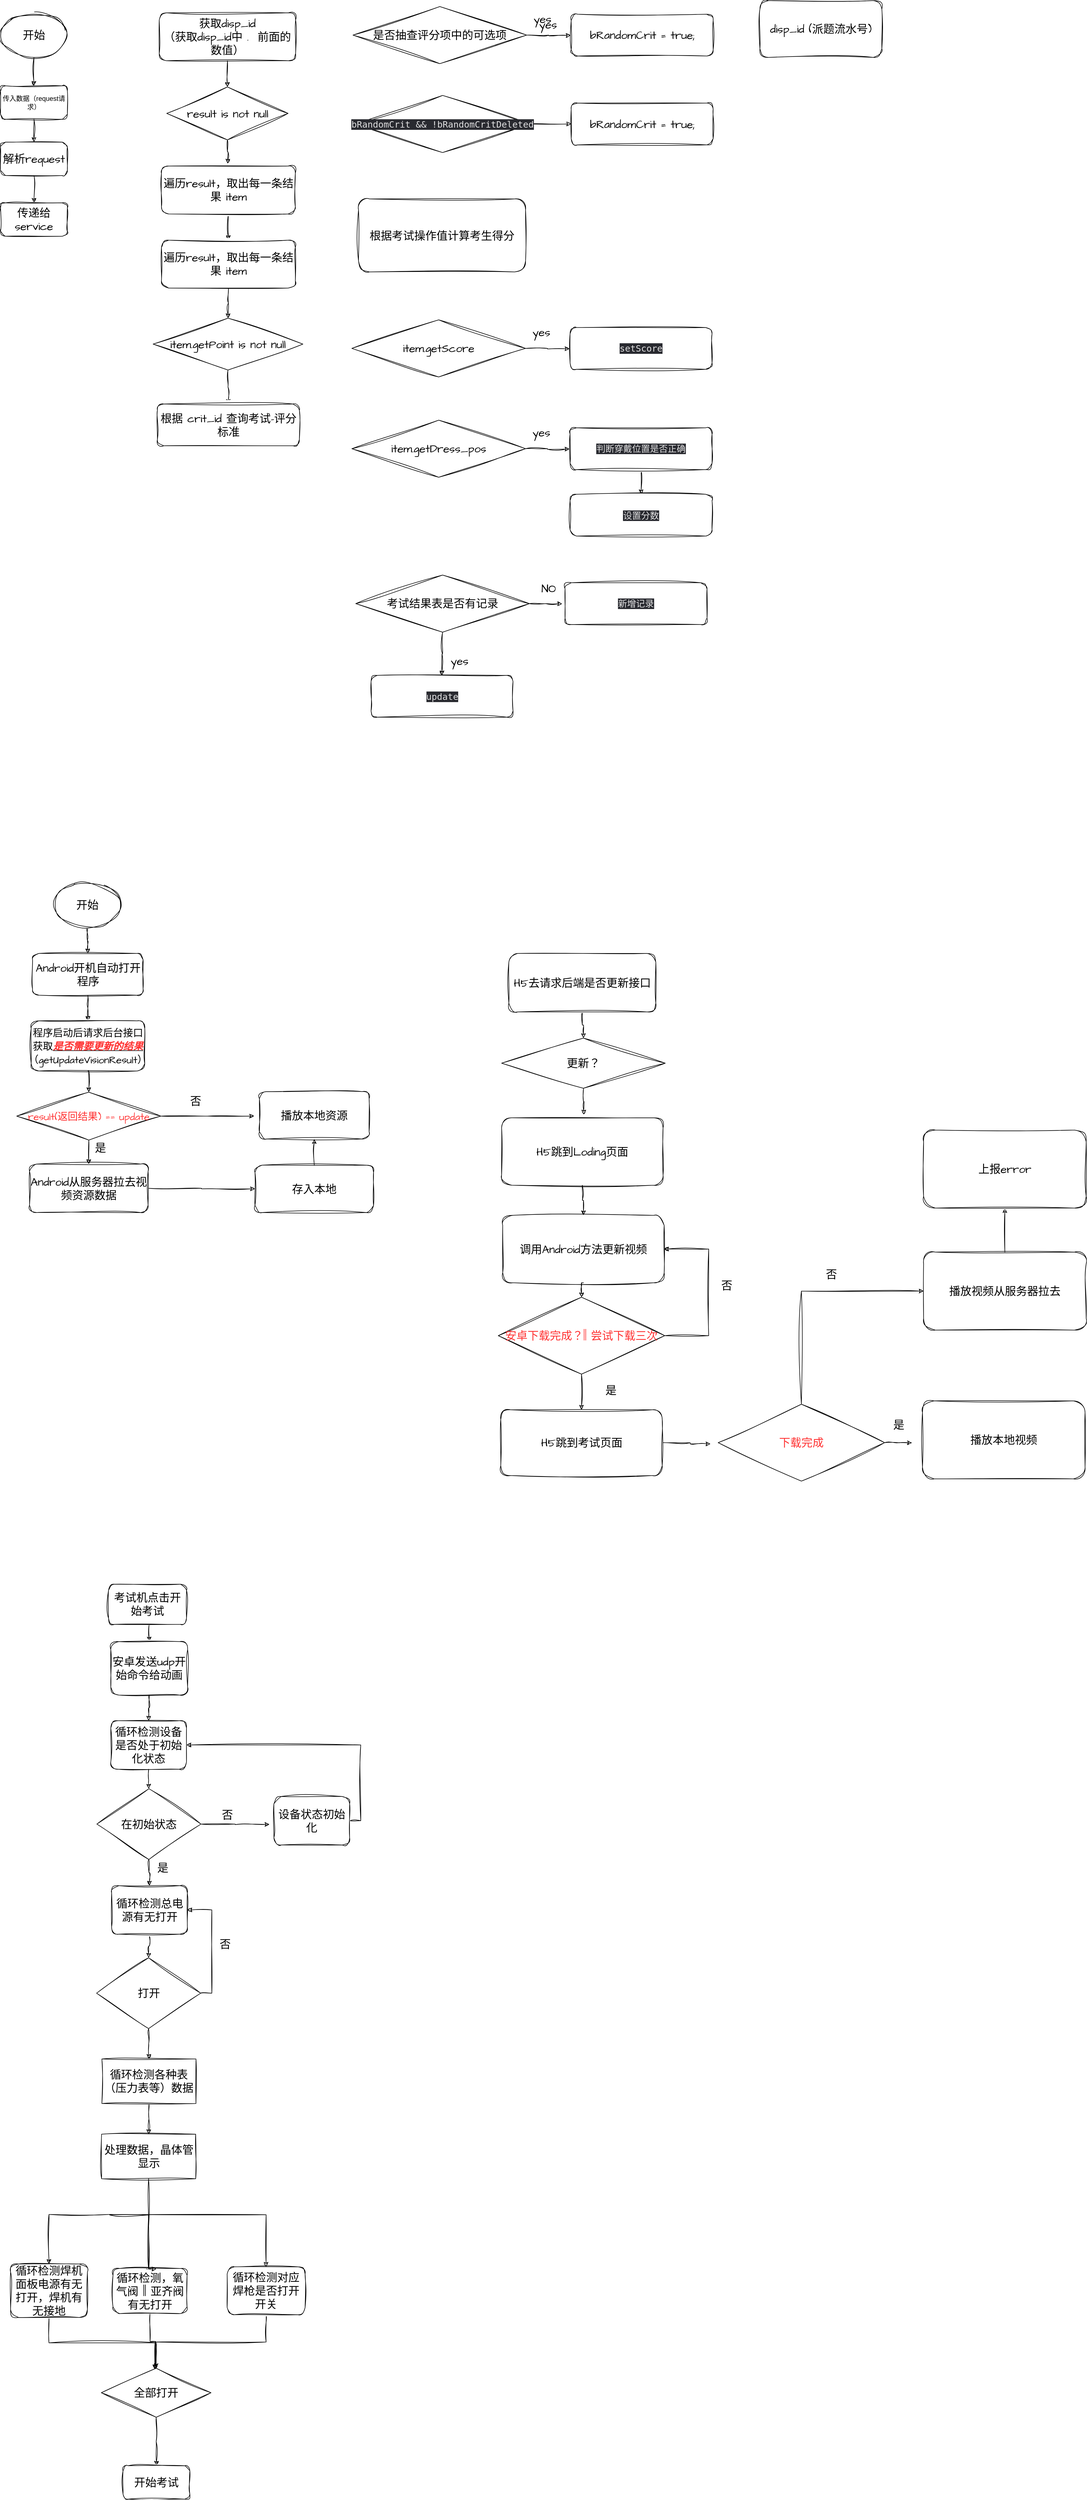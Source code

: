 <mxfile version="21.3.2" type="github">
  <diagram name="第 1 页" id="Xg1Q-zkRYJ3ZZqZ7nMl6">
    <mxGraphModel dx="954" dy="668" grid="0" gridSize="10" guides="1" tooltips="1" connect="1" arrows="1" fold="1" page="1" pageScale="1" pageWidth="827" pageHeight="1169" math="0" shadow="0">
      <root>
        <mxCell id="0" />
        <mxCell id="1" parent="0" />
        <mxCell id="xEyD6owMZQ5Sns8wqZnf-6" style="edgeStyle=orthogonalEdgeStyle;rounded=0;sketch=1;hachureGap=4;jiggle=2;curveFitting=1;orthogonalLoop=1;jettySize=auto;html=1;exitX=0.5;exitY=1;exitDx=0;exitDy=0;fontFamily=Architects Daughter;fontSource=https%3A%2F%2Ffonts.googleapis.com%2Fcss%3Ffamily%3DArchitects%2BDaughter;fontSize=16;fontColor=default;labelBackgroundColor=none;" parent="1" source="xEyD6owMZQ5Sns8wqZnf-1" target="xEyD6owMZQ5Sns8wqZnf-5" edge="1">
          <mxGeometry relative="1" as="geometry" />
        </mxCell>
        <mxCell id="xEyD6owMZQ5Sns8wqZnf-1" value="传入数据（request请求）" style="rounded=1;whiteSpace=wrap;html=1;sketch=1;curveFitting=1;jiggle=2;labelBackgroundColor=none;" parent="1" vertex="1">
          <mxGeometry x="134" y="185" width="120" height="60" as="geometry" />
        </mxCell>
        <mxCell id="xEyD6owMZQ5Sns8wqZnf-4" style="edgeStyle=orthogonalEdgeStyle;rounded=0;sketch=1;hachureGap=4;jiggle=2;curveFitting=1;orthogonalLoop=1;jettySize=auto;html=1;exitX=0.5;exitY=1;exitDx=0;exitDy=0;entryX=0.5;entryY=0;entryDx=0;entryDy=0;fontFamily=Architects Daughter;fontSource=https%3A%2F%2Ffonts.googleapis.com%2Fcss%3Ffamily%3DArchitects%2BDaughter;fontSize=16;fontColor=default;labelBackgroundColor=none;" parent="1" source="xEyD6owMZQ5Sns8wqZnf-2" target="xEyD6owMZQ5Sns8wqZnf-1" edge="1">
          <mxGeometry relative="1" as="geometry" />
        </mxCell>
        <mxCell id="xEyD6owMZQ5Sns8wqZnf-2" value="开始" style="ellipse;whiteSpace=wrap;html=1;sketch=1;hachureGap=4;jiggle=2;curveFitting=1;fontFamily=Architects Daughter;fontSource=https%3A%2F%2Ffonts.googleapis.com%2Fcss%3Ffamily%3DArchitects%2BDaughter;fontSize=20;labelBackgroundColor=none;" parent="1" vertex="1">
          <mxGeometry x="134" y="54" width="120" height="80" as="geometry" />
        </mxCell>
        <mxCell id="xEyD6owMZQ5Sns8wqZnf-8" style="edgeStyle=orthogonalEdgeStyle;rounded=0;sketch=1;hachureGap=4;jiggle=2;curveFitting=1;orthogonalLoop=1;jettySize=auto;html=1;exitX=0.5;exitY=1;exitDx=0;exitDy=0;fontFamily=Architects Daughter;fontSource=https%3A%2F%2Ffonts.googleapis.com%2Fcss%3Ffamily%3DArchitects%2BDaughter;fontSize=16;fontColor=default;labelBackgroundColor=none;" parent="1" source="xEyD6owMZQ5Sns8wqZnf-5" target="xEyD6owMZQ5Sns8wqZnf-7" edge="1">
          <mxGeometry relative="1" as="geometry" />
        </mxCell>
        <mxCell id="xEyD6owMZQ5Sns8wqZnf-5" value="解析request" style="rounded=1;whiteSpace=wrap;html=1;sketch=1;hachureGap=4;jiggle=2;curveFitting=1;fontFamily=Architects Daughter;fontSource=https%3A%2F%2Ffonts.googleapis.com%2Fcss%3Ffamily%3DArchitects%2BDaughter;fontSize=20;labelBackgroundColor=none;" parent="1" vertex="1">
          <mxGeometry x="134" y="286" width="120" height="60" as="geometry" />
        </mxCell>
        <mxCell id="xEyD6owMZQ5Sns8wqZnf-7" value="传递给service" style="rounded=1;whiteSpace=wrap;html=1;sketch=1;hachureGap=4;jiggle=2;curveFitting=1;fontFamily=Architects Daughter;fontSource=https%3A%2F%2Ffonts.googleapis.com%2Fcss%3Ffamily%3DArchitects%2BDaughter;fontSize=20;labelBackgroundColor=none;" parent="1" vertex="1">
          <mxGeometry x="134" y="395" width="120" height="60" as="geometry" />
        </mxCell>
        <mxCell id="xEyD6owMZQ5Sns8wqZnf-11" style="edgeStyle=orthogonalEdgeStyle;rounded=0;sketch=1;hachureGap=4;jiggle=2;curveFitting=1;orthogonalLoop=1;jettySize=auto;html=1;exitX=0.5;exitY=1;exitDx=0;exitDy=0;fontFamily=Architects Daughter;fontSource=https%3A%2F%2Ffonts.googleapis.com%2Fcss%3Ffamily%3DArchitects%2BDaughter;fontSize=16;fontColor=default;labelBackgroundColor=none;" parent="1" source="xEyD6owMZQ5Sns8wqZnf-9" target="xEyD6owMZQ5Sns8wqZnf-10" edge="1">
          <mxGeometry relative="1" as="geometry" />
        </mxCell>
        <mxCell id="xEyD6owMZQ5Sns8wqZnf-9" value="获取disp_id&lt;br&gt;（获取disp_id中 .&amp;nbsp; 前面的数值&lt;span style=&quot;background-color: initial;&quot;&gt;）&lt;/span&gt;" style="rounded=1;whiteSpace=wrap;html=1;sketch=1;hachureGap=4;jiggle=2;curveFitting=1;fontFamily=Architects Daughter;fontSource=https%3A%2F%2Ffonts.googleapis.com%2Fcss%3Ffamily%3DArchitects%2BDaughter;fontSize=20;labelBackgroundColor=none;" parent="1" vertex="1">
          <mxGeometry x="419" y="54" width="245" height="86" as="geometry" />
        </mxCell>
        <mxCell id="xEyD6owMZQ5Sns8wqZnf-12" style="edgeStyle=orthogonalEdgeStyle;rounded=0;sketch=1;hachureGap=4;jiggle=2;curveFitting=1;orthogonalLoop=1;jettySize=auto;html=1;exitX=0.5;exitY=1;exitDx=0;exitDy=0;fontFamily=Architects Daughter;fontSource=https%3A%2F%2Ffonts.googleapis.com%2Fcss%3Ffamily%3DArchitects%2BDaughter;fontSize=16;fontColor=default;labelBackgroundColor=none;" parent="1" source="xEyD6owMZQ5Sns8wqZnf-10" edge="1">
          <mxGeometry relative="1" as="geometry">
            <mxPoint x="542" y="324.667" as="targetPoint" />
          </mxGeometry>
        </mxCell>
        <mxCell id="xEyD6owMZQ5Sns8wqZnf-10" value="result is not null" style="rhombus;whiteSpace=wrap;html=1;sketch=1;hachureGap=4;jiggle=2;curveFitting=1;fontFamily=Architects Daughter;fontSource=https%3A%2F%2Ffonts.googleapis.com%2Fcss%3Ffamily%3DArchitects%2BDaughter;fontSize=20;labelBackgroundColor=none;" parent="1" vertex="1">
          <mxGeometry x="432.5" y="187" width="218" height="95" as="geometry" />
        </mxCell>
        <mxCell id="xEyD6owMZQ5Sns8wqZnf-16" style="edgeStyle=orthogonalEdgeStyle;rounded=0;sketch=1;hachureGap=4;jiggle=2;curveFitting=1;orthogonalLoop=1;jettySize=auto;html=1;exitX=0.5;exitY=1;exitDx=0;exitDy=0;entryX=0.5;entryY=0;entryDx=0;entryDy=0;fontFamily=Architects Daughter;fontSource=https%3A%2F%2Ffonts.googleapis.com%2Fcss%3Ffamily%3DArchitects%2BDaughter;fontSize=16;fontColor=default;labelBackgroundColor=none;" parent="1" source="xEyD6owMZQ5Sns8wqZnf-13" target="xEyD6owMZQ5Sns8wqZnf-15" edge="1">
          <mxGeometry relative="1" as="geometry" />
        </mxCell>
        <mxCell id="xEyD6owMZQ5Sns8wqZnf-13" value="遍历result，取出每一条结果 item" style="rounded=1;whiteSpace=wrap;html=1;sketch=1;hachureGap=4;jiggle=2;curveFitting=1;fontFamily=Architects Daughter;fontSource=https%3A%2F%2Ffonts.googleapis.com%2Fcss%3Ffamily%3DArchitects%2BDaughter;fontSize=20;labelBackgroundColor=none;" parent="1" vertex="1">
          <mxGeometry x="423" y="329" width="240.5" height="86" as="geometry" />
        </mxCell>
        <mxCell id="xEyD6owMZQ5Sns8wqZnf-18" style="edgeStyle=orthogonalEdgeStyle;rounded=0;sketch=1;hachureGap=4;jiggle=2;curveFitting=1;orthogonalLoop=1;jettySize=auto;html=1;exitX=0.5;exitY=1;exitDx=0;exitDy=0;fontFamily=Architects Daughter;fontSource=https%3A%2F%2Ffonts.googleapis.com%2Fcss%3Ffamily%3DArchitects%2BDaughter;fontSize=16;fontColor=default;labelBackgroundColor=none;" parent="1" source="xEyD6owMZQ5Sns8wqZnf-15" target="xEyD6owMZQ5Sns8wqZnf-17" edge="1">
          <mxGeometry relative="1" as="geometry" />
        </mxCell>
        <mxCell id="xEyD6owMZQ5Sns8wqZnf-15" value="遍历result，取出每一条结果 item" style="rounded=1;whiteSpace=wrap;html=1;sketch=1;hachureGap=4;jiggle=2;curveFitting=1;fontFamily=Architects Daughter;fontSource=https%3A%2F%2Ffonts.googleapis.com%2Fcss%3Ffamily%3DArchitects%2BDaughter;fontSize=20;labelBackgroundColor=none;" parent="1" vertex="1">
          <mxGeometry x="423" y="462" width="240.5" height="86" as="geometry" />
        </mxCell>
        <mxCell id="xEyD6owMZQ5Sns8wqZnf-20" style="edgeStyle=orthogonalEdgeStyle;rounded=0;sketch=1;hachureGap=4;jiggle=2;curveFitting=1;orthogonalLoop=1;jettySize=auto;html=1;exitX=0.5;exitY=1;exitDx=0;exitDy=0;entryX=0.5;entryY=0;entryDx=0;entryDy=0;fontFamily=Architects Daughter;fontSource=https%3A%2F%2Ffonts.googleapis.com%2Fcss%3Ffamily%3DArchitects%2BDaughter;fontSize=16;fontColor=default;labelBackgroundColor=none;" parent="1" source="xEyD6owMZQ5Sns8wqZnf-17" target="xEyD6owMZQ5Sns8wqZnf-19" edge="1">
          <mxGeometry relative="1" as="geometry" />
        </mxCell>
        <mxCell id="xEyD6owMZQ5Sns8wqZnf-17" value="item.getPoint is not null" style="rhombus;whiteSpace=wrap;html=1;sketch=1;hachureGap=4;jiggle=2;curveFitting=1;fontFamily=Architects Daughter;fontSource=https%3A%2F%2Ffonts.googleapis.com%2Fcss%3Ffamily%3DArchitects%2BDaughter;fontSize=20;labelBackgroundColor=none;" parent="1" vertex="1">
          <mxGeometry x="408" y="602" width="269" height="93" as="geometry" />
        </mxCell>
        <mxCell id="xEyD6owMZQ5Sns8wqZnf-19" value="根据&amp;nbsp;crit_id 查询考试-评分标准" style="rounded=1;whiteSpace=wrap;html=1;sketch=1;hachureGap=4;jiggle=2;curveFitting=1;fontFamily=Architects Daughter;fontSource=https%3A%2F%2Ffonts.googleapis.com%2Fcss%3Ffamily%3DArchitects%2BDaughter;fontSize=20;labelBackgroundColor=none;" parent="1" vertex="1">
          <mxGeometry x="415.75" y="756" width="255" height="75" as="geometry" />
        </mxCell>
        <mxCell id="xEyD6owMZQ5Sns8wqZnf-22" style="edgeStyle=orthogonalEdgeStyle;rounded=0;sketch=1;hachureGap=4;jiggle=2;curveFitting=1;orthogonalLoop=1;jettySize=auto;html=1;exitX=1;exitY=0.5;exitDx=0;exitDy=0;fontFamily=Architects Daughter;fontSource=https%3A%2F%2Ffonts.googleapis.com%2Fcss%3Ffamily%3DArchitects%2BDaughter;fontSize=16;fontColor=default;labelBackgroundColor=none;" parent="1" source="xEyD6owMZQ5Sns8wqZnf-21" edge="1">
          <mxGeometry relative="1" as="geometry">
            <mxPoint x="1157.952" y="94.571" as="targetPoint" />
          </mxGeometry>
        </mxCell>
        <mxCell id="xEyD6owMZQ5Sns8wqZnf-21" value="是否抽查评分项中的可选项" style="rhombus;whiteSpace=wrap;html=1;sketch=1;hachureGap=4;jiggle=2;curveFitting=1;fontFamily=Architects Daughter;fontSource=https%3A%2F%2Ffonts.googleapis.com%2Fcss%3Ffamily%3DArchitects%2BDaughter;fontSize=20;labelBackgroundColor=none;" parent="1" vertex="1">
          <mxGeometry x="767" y="42.75" width="312" height="102.5" as="geometry" />
        </mxCell>
        <mxCell id="xEyD6owMZQ5Sns8wqZnf-23" value="yes" style="text;html=1;align=center;verticalAlign=middle;resizable=0;points=[];autosize=1;strokeColor=none;fillColor=none;fontSize=20;fontFamily=Architects Daughter;labelBackgroundColor=none;" parent="1" vertex="1">
          <mxGeometry x="1082" y="47" width="50" height="36" as="geometry" />
        </mxCell>
        <mxCell id="xEyD6owMZQ5Sns8wqZnf-24" value="bRandomCrit = true;" style="rounded=1;whiteSpace=wrap;html=1;sketch=1;hachureGap=4;jiggle=2;curveFitting=1;fontFamily=Architects Daughter;fontSource=https%3A%2F%2Ffonts.googleapis.com%2Fcss%3Ffamily%3DArchitects%2BDaughter;fontSize=20;labelBackgroundColor=none;" parent="1" vertex="1">
          <mxGeometry x="1159" y="56.5" width="255" height="75" as="geometry" />
        </mxCell>
        <mxCell id="xEyD6owMZQ5Sns8wqZnf-29" style="edgeStyle=orthogonalEdgeStyle;rounded=0;sketch=1;hachureGap=4;jiggle=2;curveFitting=1;orthogonalLoop=1;jettySize=auto;html=1;exitX=1;exitY=0.5;exitDx=0;exitDy=0;fontFamily=Architects Daughter;fontSource=https%3A%2F%2Ffonts.googleapis.com%2Fcss%3Ffamily%3DArchitects%2BDaughter;fontSize=16;fontColor=default;labelBackgroundColor=none;" parent="1" source="xEyD6owMZQ5Sns8wqZnf-26" target="xEyD6owMZQ5Sns8wqZnf-28" edge="1">
          <mxGeometry relative="1" as="geometry" />
        </mxCell>
        <mxCell id="xEyD6owMZQ5Sns8wqZnf-26" value="&lt;pre style=&quot;background-color:#292a30;color:#dfdfe0;font-family:&#39;JetBrains Mono&#39;,monospace;font-size:12.0pt;&quot;&gt;bRandomCrit &amp;amp;&amp;amp; !bRandomCritDeleted&lt;/pre&gt;" style="rhombus;whiteSpace=wrap;html=1;sketch=1;hachureGap=4;jiggle=2;curveFitting=1;fontFamily=Architects Daughter;fontSource=https%3A%2F%2Ffonts.googleapis.com%2Fcss%3Ffamily%3DArchitects%2BDaughter;fontSize=20;labelBackgroundColor=none;" parent="1" vertex="1">
          <mxGeometry x="772" y="202.25" width="312" height="102.5" as="geometry" />
        </mxCell>
        <mxCell id="xEyD6owMZQ5Sns8wqZnf-27" value="yes" style="text;html=1;align=center;verticalAlign=middle;resizable=0;points=[];autosize=1;strokeColor=none;fillColor=none;fontSize=20;fontFamily=Architects Daughter;labelBackgroundColor=none;" parent="1" vertex="1">
          <mxGeometry x="1092" y="57" width="50" height="36" as="geometry" />
        </mxCell>
        <mxCell id="xEyD6owMZQ5Sns8wqZnf-28" value="bRandomCrit = true;" style="rounded=1;whiteSpace=wrap;html=1;sketch=1;hachureGap=4;jiggle=2;curveFitting=1;fontFamily=Architects Daughter;fontSource=https%3A%2F%2Ffonts.googleapis.com%2Fcss%3Ffamily%3DArchitects%2BDaughter;fontSize=20;labelBackgroundColor=none;" parent="1" vertex="1">
          <mxGeometry x="1159" y="216" width="255" height="75" as="geometry" />
        </mxCell>
        <mxCell id="xEyD6owMZQ5Sns8wqZnf-30" value="disp_id (派题流水号)" style="rounded=1;whiteSpace=wrap;html=1;sketch=1;hachureGap=4;jiggle=2;curveFitting=1;fontFamily=Architects Daughter;fontSource=https%3A%2F%2Ffonts.googleapis.com%2Fcss%3Ffamily%3DArchitects%2BDaughter;fontSize=20;labelBackgroundColor=none;" parent="1" vertex="1">
          <mxGeometry x="1498" y="32" width="219" height="102" as="geometry" />
        </mxCell>
        <mxCell id="xEyD6owMZQ5Sns8wqZnf-31" value="根据考试操作值计算考生得分" style="rounded=1;whiteSpace=wrap;html=1;sketch=1;hachureGap=4;jiggle=2;curveFitting=1;fontFamily=Architects Daughter;fontSource=https%3A%2F%2Ffonts.googleapis.com%2Fcss%3Ffamily%3DArchitects%2BDaughter;fontSize=20;labelBackgroundColor=none;" parent="1" vertex="1">
          <mxGeometry x="777" y="388" width="300" height="131" as="geometry" />
        </mxCell>
        <mxCell id="xEyD6owMZQ5Sns8wqZnf-32" style="edgeStyle=orthogonalEdgeStyle;rounded=0;sketch=1;hachureGap=4;jiggle=2;curveFitting=1;orthogonalLoop=1;jettySize=auto;html=1;exitX=1;exitY=0.5;exitDx=0;exitDy=0;fontFamily=Architects Daughter;fontSource=https%3A%2F%2Ffonts.googleapis.com%2Fcss%3Ffamily%3DArchitects%2BDaughter;fontSize=16;fontColor=default;labelBackgroundColor=none;" parent="1" source="xEyD6owMZQ5Sns8wqZnf-33" edge="1">
          <mxGeometry relative="1" as="geometry">
            <mxPoint x="1155.952" y="656.821" as="targetPoint" />
          </mxGeometry>
        </mxCell>
        <mxCell id="xEyD6owMZQ5Sns8wqZnf-33" value="item.getScore" style="rhombus;whiteSpace=wrap;html=1;sketch=1;hachureGap=4;jiggle=2;curveFitting=1;fontFamily=Architects Daughter;fontSource=https%3A%2F%2Ffonts.googleapis.com%2Fcss%3Ffamily%3DArchitects%2BDaughter;fontSize=20;labelBackgroundColor=none;" parent="1" vertex="1">
          <mxGeometry x="765" y="605" width="312" height="102.5" as="geometry" />
        </mxCell>
        <mxCell id="xEyD6owMZQ5Sns8wqZnf-34" value="yes" style="text;html=1;align=center;verticalAlign=middle;resizable=0;points=[];autosize=1;strokeColor=none;fillColor=none;fontSize=20;fontFamily=Architects Daughter;labelBackgroundColor=none;" parent="1" vertex="1">
          <mxGeometry x="1080" y="609.25" width="50" height="36" as="geometry" />
        </mxCell>
        <mxCell id="xEyD6owMZQ5Sns8wqZnf-35" value="&lt;pre style=&quot;background-color:#292a30;color:#dfdfe0;font-family:&#39;JetBrains Mono&#39;,monospace;font-size:12.0pt;&quot;&gt;setScore&lt;/pre&gt;" style="rounded=1;whiteSpace=wrap;html=1;sketch=1;hachureGap=4;jiggle=2;curveFitting=1;fontFamily=Architects Daughter;fontSource=https%3A%2F%2Ffonts.googleapis.com%2Fcss%3Ffamily%3DArchitects%2BDaughter;fontSize=20;labelBackgroundColor=none;" parent="1" vertex="1">
          <mxGeometry x="1157" y="618.75" width="255" height="75" as="geometry" />
        </mxCell>
        <mxCell id="xEyD6owMZQ5Sns8wqZnf-37" style="edgeStyle=orthogonalEdgeStyle;rounded=0;sketch=1;hachureGap=4;jiggle=2;curveFitting=1;orthogonalLoop=1;jettySize=auto;html=1;exitX=1;exitY=0.5;exitDx=0;exitDy=0;fontFamily=Architects Daughter;fontSource=https%3A%2F%2Ffonts.googleapis.com%2Fcss%3Ffamily%3DArchitects%2BDaughter;fontSize=16;fontColor=default;labelBackgroundColor=none;" parent="1" source="xEyD6owMZQ5Sns8wqZnf-38" edge="1">
          <mxGeometry relative="1" as="geometry">
            <mxPoint x="1155.952" y="836.821" as="targetPoint" />
          </mxGeometry>
        </mxCell>
        <mxCell id="xEyD6owMZQ5Sns8wqZnf-38" value="item.getDress_pos" style="rhombus;whiteSpace=wrap;html=1;sketch=1;hachureGap=4;jiggle=2;curveFitting=1;fontFamily=Architects Daughter;fontSource=https%3A%2F%2Ffonts.googleapis.com%2Fcss%3Ffamily%3DArchitects%2BDaughter;fontSize=20;labelBackgroundColor=none;" parent="1" vertex="1">
          <mxGeometry x="765" y="785" width="312" height="102.5" as="geometry" />
        </mxCell>
        <mxCell id="xEyD6owMZQ5Sns8wqZnf-39" value="yes" style="text;html=1;align=center;verticalAlign=middle;resizable=0;points=[];autosize=1;strokeColor=none;fillColor=none;fontSize=20;fontFamily=Architects Daughter;labelBackgroundColor=none;" parent="1" vertex="1">
          <mxGeometry x="1080" y="789.25" width="50" height="36" as="geometry" />
        </mxCell>
        <mxCell id="xEyD6owMZQ5Sns8wqZnf-42" style="edgeStyle=orthogonalEdgeStyle;rounded=0;sketch=1;hachureGap=4;jiggle=2;curveFitting=1;orthogonalLoop=1;jettySize=auto;html=1;exitX=0.5;exitY=1;exitDx=0;exitDy=0;entryX=0.5;entryY=0;entryDx=0;entryDy=0;fontFamily=Architects Daughter;fontSource=https%3A%2F%2Ffonts.googleapis.com%2Fcss%3Ffamily%3DArchitects%2BDaughter;fontSize=16;fontColor=default;labelBackgroundColor=none;" parent="1" source="xEyD6owMZQ5Sns8wqZnf-40" target="xEyD6owMZQ5Sns8wqZnf-41" edge="1">
          <mxGeometry relative="1" as="geometry" />
        </mxCell>
        <mxCell id="xEyD6owMZQ5Sns8wqZnf-40" value="&lt;pre style=&quot;background-color:#292a30;color:#dfdfe0;font-family:&#39;JetBrains Mono&#39;,monospace;font-size:12.0pt;&quot;&gt;判断穿戴位置是否正确&lt;/pre&gt;" style="rounded=1;whiteSpace=wrap;html=1;sketch=1;hachureGap=4;jiggle=2;curveFitting=1;fontFamily=Architects Daughter;fontSource=https%3A%2F%2Ffonts.googleapis.com%2Fcss%3Ffamily%3DArchitects%2BDaughter;fontSize=20;labelBackgroundColor=none;" parent="1" vertex="1">
          <mxGeometry x="1157" y="798.75" width="255" height="75" as="geometry" />
        </mxCell>
        <mxCell id="xEyD6owMZQ5Sns8wqZnf-41" value="&lt;pre style=&quot;background-color:#292a30;color:#dfdfe0;font-family:&#39;JetBrains Mono&#39;,monospace;font-size:12.0pt;&quot;&gt;设置分数&lt;/pre&gt;" style="rounded=1;whiteSpace=wrap;html=1;sketch=1;hachureGap=4;jiggle=2;curveFitting=1;fontFamily=Architects Daughter;fontSource=https%3A%2F%2Ffonts.googleapis.com%2Fcss%3Ffamily%3DArchitects%2BDaughter;fontSize=20;labelBackgroundColor=none;" parent="1" vertex="1">
          <mxGeometry x="1157" y="918" width="255" height="75" as="geometry" />
        </mxCell>
        <mxCell id="xEyD6owMZQ5Sns8wqZnf-44" style="edgeStyle=orthogonalEdgeStyle;rounded=0;sketch=1;hachureGap=4;jiggle=2;curveFitting=1;orthogonalLoop=1;jettySize=auto;html=1;exitX=1;exitY=0.5;exitDx=0;exitDy=0;fontFamily=Architects Daughter;fontSource=https%3A%2F%2Ffonts.googleapis.com%2Fcss%3Ffamily%3DArchitects%2BDaughter;fontSize=16;fontColor=default;labelBackgroundColor=none;" parent="1" source="xEyD6owMZQ5Sns8wqZnf-43" edge="1">
          <mxGeometry relative="1" as="geometry">
            <mxPoint x="1142.714" y="1114.571" as="targetPoint" />
          </mxGeometry>
        </mxCell>
        <mxCell id="xEyD6owMZQ5Sns8wqZnf-48" style="edgeStyle=orthogonalEdgeStyle;rounded=0;sketch=1;hachureGap=4;jiggle=2;curveFitting=1;orthogonalLoop=1;jettySize=auto;html=1;exitX=0.5;exitY=1;exitDx=0;exitDy=0;entryX=0.5;entryY=0;entryDx=0;entryDy=0;fontFamily=Architects Daughter;fontSource=https%3A%2F%2Ffonts.googleapis.com%2Fcss%3Ffamily%3DArchitects%2BDaughter;fontSize=16;fontColor=default;labelBackgroundColor=none;" parent="1" source="xEyD6owMZQ5Sns8wqZnf-43" target="xEyD6owMZQ5Sns8wqZnf-47" edge="1">
          <mxGeometry relative="1" as="geometry" />
        </mxCell>
        <mxCell id="xEyD6owMZQ5Sns8wqZnf-43" value="考试结果表是否有记录" style="rhombus;whiteSpace=wrap;html=1;sketch=1;hachureGap=4;jiggle=2;curveFitting=1;fontFamily=Architects Daughter;fontSource=https%3A%2F%2Ffonts.googleapis.com%2Fcss%3Ffamily%3DArchitects%2BDaughter;fontSize=20;labelBackgroundColor=none;" parent="1" vertex="1">
          <mxGeometry x="772" y="1063" width="312" height="102.5" as="geometry" />
        </mxCell>
        <mxCell id="xEyD6owMZQ5Sns8wqZnf-45" value="NO" style="text;html=1;align=center;verticalAlign=middle;resizable=0;points=[];autosize=1;strokeColor=none;fillColor=none;fontSize=20;fontFamily=Architects Daughter;labelBackgroundColor=none;" parent="1" vertex="1">
          <mxGeometry x="1096" y="1069" width="44" height="36" as="geometry" />
        </mxCell>
        <mxCell id="xEyD6owMZQ5Sns8wqZnf-46" value="&lt;pre style=&quot;background-color:#292a30;color:#dfdfe0;font-family:&#39;JetBrains Mono&#39;,monospace;font-size:12.0pt;&quot;&gt;新增记录&lt;/pre&gt;" style="rounded=1;whiteSpace=wrap;html=1;sketch=1;hachureGap=4;jiggle=2;curveFitting=1;fontFamily=Architects Daughter;fontSource=https%3A%2F%2Ffonts.googleapis.com%2Fcss%3Ffamily%3DArchitects%2BDaughter;fontSize=20;labelBackgroundColor=none;" parent="1" vertex="1">
          <mxGeometry x="1148" y="1076.75" width="255" height="75" as="geometry" />
        </mxCell>
        <mxCell id="xEyD6owMZQ5Sns8wqZnf-47" value="&lt;pre style=&quot;background-color:#292a30;color:#dfdfe0;font-family:&#39;JetBrains Mono&#39;,monospace;font-size:12.0pt;&quot;&gt;update&lt;/pre&gt;" style="rounded=1;whiteSpace=wrap;html=1;sketch=1;hachureGap=4;jiggle=2;curveFitting=1;fontFamily=Architects Daughter;fontSource=https%3A%2F%2Ffonts.googleapis.com%2Fcss%3Ffamily%3DArchitects%2BDaughter;fontSize=20;labelBackgroundColor=none;" parent="1" vertex="1">
          <mxGeometry x="799.5" y="1243" width="255" height="75" as="geometry" />
        </mxCell>
        <mxCell id="xEyD6owMZQ5Sns8wqZnf-49" value="yes" style="text;html=1;align=center;verticalAlign=middle;resizable=0;points=[];autosize=1;strokeColor=none;fillColor=none;fontSize=20;fontFamily=Architects Daughter;labelBackgroundColor=none;" parent="1" vertex="1">
          <mxGeometry x="933" y="1199" width="50" height="36" as="geometry" />
        </mxCell>
        <mxCell id="Q00tcDWjWwIWp24F3wPf-3" style="edgeStyle=orthogonalEdgeStyle;rounded=0;sketch=1;hachureGap=4;jiggle=2;curveFitting=1;orthogonalLoop=1;jettySize=auto;html=1;exitX=0.5;exitY=1;exitDx=0;exitDy=0;entryX=0.5;entryY=0;entryDx=0;entryDy=0;fontFamily=Architects Daughter;fontSource=https%3A%2F%2Ffonts.googleapis.com%2Fcss%3Ffamily%3DArchitects%2BDaughter;fontSize=16;fontColor=default;labelBackgroundColor=none;" parent="1" source="Q00tcDWjWwIWp24F3wPf-1" target="Q00tcDWjWwIWp24F3wPf-2" edge="1">
          <mxGeometry relative="1" as="geometry" />
        </mxCell>
        <mxCell id="Q00tcDWjWwIWp24F3wPf-1" value="开始" style="ellipse;whiteSpace=wrap;html=1;sketch=1;hachureGap=4;jiggle=2;curveFitting=1;fontFamily=Architects Daughter;fontSource=https%3A%2F%2Ffonts.googleapis.com%2Fcss%3Ffamily%3DArchitects%2BDaughter;fontSize=20;labelBackgroundColor=none;" parent="1" vertex="1">
          <mxGeometry x="230" y="1615" width="120" height="80" as="geometry" />
        </mxCell>
        <mxCell id="Q00tcDWjWwIWp24F3wPf-8" style="edgeStyle=orthogonalEdgeStyle;rounded=0;sketch=1;hachureGap=4;jiggle=2;curveFitting=1;orthogonalLoop=1;jettySize=auto;html=1;exitX=0.5;exitY=1;exitDx=0;exitDy=0;entryX=0.5;entryY=0;entryDx=0;entryDy=0;fontFamily=Architects Daughter;fontSource=https%3A%2F%2Ffonts.googleapis.com%2Fcss%3Ffamily%3DArchitects%2BDaughter;fontSize=16;fontColor=default;labelBackgroundColor=none;" parent="1" source="Q00tcDWjWwIWp24F3wPf-2" target="Q00tcDWjWwIWp24F3wPf-5" edge="1">
          <mxGeometry relative="1" as="geometry" />
        </mxCell>
        <mxCell id="Q00tcDWjWwIWp24F3wPf-2" value="Android开机自动打开程序" style="rounded=1;whiteSpace=wrap;html=1;sketch=1;hachureGap=4;jiggle=2;curveFitting=1;fontFamily=Architects Daughter;fontSource=https%3A%2F%2Ffonts.googleapis.com%2Fcss%3Ffamily%3DArchitects%2BDaughter;fontSize=20;labelBackgroundColor=none;" parent="1" vertex="1">
          <mxGeometry x="191.5" y="1742" width="198.5" height="75" as="geometry" />
        </mxCell>
        <mxCell id="Q00tcDWjWwIWp24F3wPf-11" style="edgeStyle=orthogonalEdgeStyle;rounded=0;sketch=1;hachureGap=4;jiggle=2;curveFitting=1;orthogonalLoop=1;jettySize=auto;html=1;exitX=0.5;exitY=1;exitDx=0;exitDy=0;entryX=0.5;entryY=0;entryDx=0;entryDy=0;fontFamily=Architects Daughter;fontSource=https%3A%2F%2Ffonts.googleapis.com%2Fcss%3Ffamily%3DArchitects%2BDaughter;fontSize=16;fontColor=default;labelBackgroundColor=none;" parent="1" source="Q00tcDWjWwIWp24F3wPf-5" target="Q00tcDWjWwIWp24F3wPf-9" edge="1">
          <mxGeometry relative="1" as="geometry" />
        </mxCell>
        <mxCell id="Q00tcDWjWwIWp24F3wPf-5" value="&lt;font style=&quot;font-size: 18px;&quot;&gt;程序启动后请求后台接口获取&lt;b&gt;&lt;i&gt;&lt;u&gt;&lt;font color=&quot;#ff3333&quot;&gt;是否需要更新的结果&lt;/font&gt;&lt;/u&gt;&lt;/i&gt;&lt;/b&gt;（getUpdateVisionResult）&lt;/font&gt;" style="rounded=1;whiteSpace=wrap;html=1;sketch=1;hachureGap=4;jiggle=2;curveFitting=1;fontFamily=Architects Daughter;fontSource=https%3A%2F%2Ffonts.googleapis.com%2Fcss%3Ffamily%3DArchitects%2BDaughter;fontSize=20;labelBackgroundColor=none;" parent="1" vertex="1">
          <mxGeometry x="189" y="1863" width="204" height="90" as="geometry" />
        </mxCell>
        <mxCell id="Q00tcDWjWwIWp24F3wPf-14" style="edgeStyle=orthogonalEdgeStyle;rounded=0;sketch=1;hachureGap=4;jiggle=2;curveFitting=1;orthogonalLoop=1;jettySize=auto;html=1;exitX=0.5;exitY=1;exitDx=0;exitDy=0;entryX=0.5;entryY=0;entryDx=0;entryDy=0;fontFamily=Architects Daughter;fontSource=https%3A%2F%2Ffonts.googleapis.com%2Fcss%3Ffamily%3DArchitects%2BDaughter;fontSize=16;" parent="1" source="Q00tcDWjWwIWp24F3wPf-9" target="Q00tcDWjWwIWp24F3wPf-12" edge="1">
          <mxGeometry relative="1" as="geometry" />
        </mxCell>
        <mxCell id="Q00tcDWjWwIWp24F3wPf-16" style="edgeStyle=orthogonalEdgeStyle;rounded=0;sketch=1;hachureGap=4;jiggle=2;curveFitting=1;orthogonalLoop=1;jettySize=auto;html=1;fontFamily=Architects Daughter;fontSource=https%3A%2F%2Ffonts.googleapis.com%2Fcss%3Ffamily%3DArchitects%2BDaughter;fontSize=16;" parent="1" source="Q00tcDWjWwIWp24F3wPf-9" edge="1">
          <mxGeometry relative="1" as="geometry">
            <mxPoint x="589.373" y="2034" as="targetPoint" />
          </mxGeometry>
        </mxCell>
        <mxCell id="Q00tcDWjWwIWp24F3wPf-9" value="&lt;font color=&quot;#ff3333&quot; style=&quot;font-size: 18px;&quot;&gt;result(返回结果) == update&lt;/font&gt;" style="rhombus;whiteSpace=wrap;html=1;sketch=1;hachureGap=4;jiggle=2;curveFitting=1;fontFamily=Architects Daughter;fontSource=https%3A%2F%2Ffonts.googleapis.com%2Fcss%3Ffamily%3DArchitects%2BDaughter;fontSize=20;labelBackgroundColor=none;" parent="1" vertex="1">
          <mxGeometry x="163" y="1991" width="259" height="86" as="geometry" />
        </mxCell>
        <mxCell id="Q00tcDWjWwIWp24F3wPf-20" style="edgeStyle=orthogonalEdgeStyle;rounded=0;sketch=1;hachureGap=4;jiggle=2;curveFitting=1;orthogonalLoop=1;jettySize=auto;html=1;exitX=1;exitY=0.5;exitDx=0;exitDy=0;entryX=0;entryY=0.5;entryDx=0;entryDy=0;fontFamily=Architects Daughter;fontSource=https%3A%2F%2Ffonts.googleapis.com%2Fcss%3Ffamily%3DArchitects%2BDaughter;fontSize=16;" parent="1" source="Q00tcDWjWwIWp24F3wPf-12" target="Q00tcDWjWwIWp24F3wPf-19" edge="1">
          <mxGeometry relative="1" as="geometry" />
        </mxCell>
        <mxCell id="Q00tcDWjWwIWp24F3wPf-12" value="Android从服务器拉去视频资源数据" style="rounded=1;whiteSpace=wrap;html=1;sketch=1;hachureGap=4;jiggle=2;curveFitting=1;fontFamily=Architects Daughter;fontSource=https%3A%2F%2Ffonts.googleapis.com%2Fcss%3Ffamily%3DArchitects%2BDaughter;fontSize=20;" parent="1" vertex="1">
          <mxGeometry x="186" y="2120" width="213" height="87" as="geometry" />
        </mxCell>
        <mxCell id="Q00tcDWjWwIWp24F3wPf-15" value="是" style="text;html=1;align=center;verticalAlign=middle;resizable=0;points=[];autosize=1;strokeColor=none;fillColor=none;fontSize=20;fontFamily=Architects Daughter;" parent="1" vertex="1">
          <mxGeometry x="294" y="2073" width="38" height="36" as="geometry" />
        </mxCell>
        <mxCell id="Q00tcDWjWwIWp24F3wPf-17" value="播放本地资源" style="rounded=1;whiteSpace=wrap;html=1;sketch=1;hachureGap=4;jiggle=2;curveFitting=1;fontFamily=Architects Daughter;fontSource=https%3A%2F%2Ffonts.googleapis.com%2Fcss%3Ffamily%3DArchitects%2BDaughter;fontSize=20;" parent="1" vertex="1">
          <mxGeometry x="599" y="1990" width="197" height="85" as="geometry" />
        </mxCell>
        <mxCell id="Q00tcDWjWwIWp24F3wPf-18" value="否" style="text;html=1;align=center;verticalAlign=middle;resizable=0;points=[];autosize=1;strokeColor=none;fillColor=none;fontSize=20;fontFamily=Architects Daughter;" parent="1" vertex="1">
          <mxGeometry x="465" y="1989" width="38" height="36" as="geometry" />
        </mxCell>
        <mxCell id="Q00tcDWjWwIWp24F3wPf-21" value="" style="edgeStyle=orthogonalEdgeStyle;rounded=0;sketch=1;hachureGap=4;jiggle=2;curveFitting=1;orthogonalLoop=1;jettySize=auto;html=1;fontFamily=Architects Daughter;fontSource=https%3A%2F%2Ffonts.googleapis.com%2Fcss%3Ffamily%3DArchitects%2BDaughter;fontSize=16;" parent="1" source="Q00tcDWjWwIWp24F3wPf-19" target="Q00tcDWjWwIWp24F3wPf-17" edge="1">
          <mxGeometry relative="1" as="geometry" />
        </mxCell>
        <mxCell id="Q00tcDWjWwIWp24F3wPf-19" value="存入本地" style="rounded=1;whiteSpace=wrap;html=1;sketch=1;hachureGap=4;jiggle=2;curveFitting=1;fontFamily=Architects Daughter;fontSource=https%3A%2F%2Ffonts.googleapis.com%2Fcss%3Ffamily%3DArchitects%2BDaughter;fontSize=20;" parent="1" vertex="1">
          <mxGeometry x="591" y="2122" width="213" height="85" as="geometry" />
        </mxCell>
        <mxCell id="Q00tcDWjWwIWp24F3wPf-32" style="edgeStyle=orthogonalEdgeStyle;rounded=0;sketch=1;hachureGap=4;jiggle=2;curveFitting=1;orthogonalLoop=1;jettySize=auto;html=1;exitX=0.5;exitY=1;exitDx=0;exitDy=0;entryX=0.5;entryY=0;entryDx=0;entryDy=0;fontFamily=Architects Daughter;fontSource=https%3A%2F%2Ffonts.googleapis.com%2Fcss%3Ffamily%3DArchitects%2BDaughter;fontSize=16;" parent="1" source="Q00tcDWjWwIWp24F3wPf-22" target="Q00tcDWjWwIWp24F3wPf-23" edge="1">
          <mxGeometry relative="1" as="geometry" />
        </mxCell>
        <mxCell id="Q00tcDWjWwIWp24F3wPf-22" value="H5去请求后端是否更新接口" style="rounded=1;whiteSpace=wrap;html=1;sketch=1;hachureGap=4;jiggle=2;curveFitting=1;fontFamily=Architects Daughter;fontSource=https%3A%2F%2Ffonts.googleapis.com%2Fcss%3Ffamily%3DArchitects%2BDaughter;fontSize=20;" parent="1" vertex="1">
          <mxGeometry x="1047" y="1742" width="264" height="105" as="geometry" />
        </mxCell>
        <mxCell id="Q00tcDWjWwIWp24F3wPf-24" style="edgeStyle=orthogonalEdgeStyle;rounded=0;sketch=1;hachureGap=4;jiggle=2;curveFitting=1;orthogonalLoop=1;jettySize=auto;html=1;exitX=0.5;exitY=1;exitDx=0;exitDy=0;fontFamily=Architects Daughter;fontSource=https%3A%2F%2Ffonts.googleapis.com%2Fcss%3Ffamily%3DArchitects%2BDaughter;fontSize=16;" parent="1" source="Q00tcDWjWwIWp24F3wPf-23" edge="1">
          <mxGeometry relative="1" as="geometry">
            <mxPoint x="1181.529" y="2031.255" as="targetPoint" />
          </mxGeometry>
        </mxCell>
        <mxCell id="Q00tcDWjWwIWp24F3wPf-23" value="更新？" style="rhombus;whiteSpace=wrap;html=1;sketch=1;hachureGap=4;jiggle=2;curveFitting=1;fontFamily=Architects Daughter;fontSource=https%3A%2F%2Ffonts.googleapis.com%2Fcss%3Ffamily%3DArchitects%2BDaughter;fontSize=20;" parent="1" vertex="1">
          <mxGeometry x="1034" y="1894" width="294" height="90" as="geometry" />
        </mxCell>
        <mxCell id="Q00tcDWjWwIWp24F3wPf-33" style="edgeStyle=orthogonalEdgeStyle;rounded=0;sketch=1;hachureGap=4;jiggle=2;curveFitting=1;orthogonalLoop=1;jettySize=auto;html=1;exitX=0.5;exitY=1;exitDx=0;exitDy=0;entryX=0.5;entryY=0;entryDx=0;entryDy=0;fontFamily=Architects Daughter;fontSource=https%3A%2F%2Ffonts.googleapis.com%2Fcss%3Ffamily%3DArchitects%2BDaughter;fontSize=16;" parent="1" source="Q00tcDWjWwIWp24F3wPf-25" target="Q00tcDWjWwIWp24F3wPf-26" edge="1">
          <mxGeometry relative="1" as="geometry" />
        </mxCell>
        <mxCell id="Q00tcDWjWwIWp24F3wPf-25" value="H5跳到Loding页面" style="rounded=1;whiteSpace=wrap;html=1;sketch=1;hachureGap=4;jiggle=2;curveFitting=1;fontFamily=Architects Daughter;fontSource=https%3A%2F%2Ffonts.googleapis.com%2Fcss%3Ffamily%3DArchitects%2BDaughter;fontSize=20;" parent="1" vertex="1">
          <mxGeometry x="1034" y="2037" width="290" height="121" as="geometry" />
        </mxCell>
        <mxCell id="Q00tcDWjWwIWp24F3wPf-34" style="edgeStyle=orthogonalEdgeStyle;rounded=0;sketch=1;hachureGap=4;jiggle=2;curveFitting=1;orthogonalLoop=1;jettySize=auto;html=1;exitX=0.5;exitY=1;exitDx=0;exitDy=0;entryX=0.5;entryY=0;entryDx=0;entryDy=0;fontFamily=Architects Daughter;fontSource=https%3A%2F%2Ffonts.googleapis.com%2Fcss%3Ffamily%3DArchitects%2BDaughter;fontSize=16;" parent="1" source="Q00tcDWjWwIWp24F3wPf-26" target="Q00tcDWjWwIWp24F3wPf-29" edge="1">
          <mxGeometry relative="1" as="geometry" />
        </mxCell>
        <mxCell id="Q00tcDWjWwIWp24F3wPf-26" value="调用Android方法更新视频" style="rounded=1;whiteSpace=wrap;html=1;sketch=1;hachureGap=4;jiggle=2;curveFitting=1;fontFamily=Architects Daughter;fontSource=https%3A%2F%2Ffonts.googleapis.com%2Fcss%3Ffamily%3DArchitects%2BDaughter;fontSize=20;" parent="1" vertex="1">
          <mxGeometry x="1036" y="2212" width="290" height="121" as="geometry" />
        </mxCell>
        <mxCell id="Q00tcDWjWwIWp24F3wPf-41" style="edgeStyle=orthogonalEdgeStyle;rounded=0;sketch=1;hachureGap=4;jiggle=2;curveFitting=1;orthogonalLoop=1;jettySize=auto;html=1;exitX=1;exitY=0.5;exitDx=0;exitDy=0;entryX=-0.046;entryY=0.516;entryDx=0;entryDy=0;entryPerimeter=0;fontFamily=Architects Daughter;fontSource=https%3A%2F%2Ffonts.googleapis.com%2Fcss%3Ffamily%3DArchitects%2BDaughter;fontSize=16;" parent="1" source="Q00tcDWjWwIWp24F3wPf-28" target="Q00tcDWjWwIWp24F3wPf-40" edge="1">
          <mxGeometry relative="1" as="geometry" />
        </mxCell>
        <mxCell id="Q00tcDWjWwIWp24F3wPf-28" value="H5跳到考试页面" style="rounded=1;whiteSpace=wrap;html=1;sketch=1;hachureGap=4;jiggle=2;curveFitting=1;fontFamily=Architects Daughter;fontSource=https%3A%2F%2Ffonts.googleapis.com%2Fcss%3Ffamily%3DArchitects%2BDaughter;fontSize=20;" parent="1" vertex="1">
          <mxGeometry x="1032.5" y="2561" width="290" height="118" as="geometry" />
        </mxCell>
        <mxCell id="Q00tcDWjWwIWp24F3wPf-30" style="edgeStyle=orthogonalEdgeStyle;rounded=0;sketch=1;hachureGap=4;jiggle=2;curveFitting=1;orthogonalLoop=1;jettySize=auto;html=1;exitX=0.5;exitY=1;exitDx=0;exitDy=0;entryX=0.5;entryY=0;entryDx=0;entryDy=0;fontFamily=Architects Daughter;fontSource=https%3A%2F%2Ffonts.googleapis.com%2Fcss%3Ffamily%3DArchitects%2BDaughter;fontSize=16;" parent="1" source="Q00tcDWjWwIWp24F3wPf-29" target="Q00tcDWjWwIWp24F3wPf-28" edge="1">
          <mxGeometry relative="1" as="geometry" />
        </mxCell>
        <mxCell id="Q00tcDWjWwIWp24F3wPf-36" style="edgeStyle=orthogonalEdgeStyle;rounded=0;sketch=1;hachureGap=4;jiggle=2;curveFitting=1;orthogonalLoop=1;jettySize=auto;html=1;exitX=1;exitY=0.5;exitDx=0;exitDy=0;entryX=1;entryY=0.5;entryDx=0;entryDy=0;fontFamily=Architects Daughter;fontSource=https%3A%2F%2Ffonts.googleapis.com%2Fcss%3Ffamily%3DArchitects%2BDaughter;fontSize=16;" parent="1" source="Q00tcDWjWwIWp24F3wPf-29" target="Q00tcDWjWwIWp24F3wPf-26" edge="1">
          <mxGeometry relative="1" as="geometry">
            <Array as="points">
              <mxPoint x="1406" y="2428" />
              <mxPoint x="1406" y="2272" />
            </Array>
          </mxGeometry>
        </mxCell>
        <mxCell id="Q00tcDWjWwIWp24F3wPf-29" value="&lt;font color=&quot;#ff3333&quot;&gt;安卓下载完成？|| 尝试下载三次&lt;/font&gt;" style="rhombus;whiteSpace=wrap;html=1;sketch=1;hachureGap=4;jiggle=2;curveFitting=1;fontFamily=Architects Daughter;fontSource=https%3A%2F%2Ffonts.googleapis.com%2Fcss%3Ffamily%3DArchitects%2BDaughter;fontSize=20;" parent="1" vertex="1">
          <mxGeometry x="1028" y="2359" width="299" height="138" as="geometry" />
        </mxCell>
        <mxCell id="Q00tcDWjWwIWp24F3wPf-35" value="是" style="text;html=1;align=center;verticalAlign=middle;resizable=0;points=[];autosize=1;strokeColor=none;fillColor=none;fontSize=20;fontFamily=Architects Daughter;" parent="1" vertex="1">
          <mxGeometry x="1211" y="2508" width="38" height="36" as="geometry" />
        </mxCell>
        <mxCell id="Q00tcDWjWwIWp24F3wPf-37" value="否" style="text;html=1;align=center;verticalAlign=middle;resizable=0;points=[];autosize=1;strokeColor=none;fillColor=none;fontSize=20;fontFamily=Architects Daughter;" parent="1" vertex="1">
          <mxGeometry x="1419" y="2320" width="38" height="36" as="geometry" />
        </mxCell>
        <mxCell id="Q00tcDWjWwIWp24F3wPf-42" style="edgeStyle=orthogonalEdgeStyle;rounded=0;sketch=1;hachureGap=4;jiggle=2;curveFitting=1;orthogonalLoop=1;jettySize=auto;html=1;exitX=1;exitY=0.5;exitDx=0;exitDy=0;fontFamily=Architects Daughter;fontSource=https%3A%2F%2Ffonts.googleapis.com%2Fcss%3Ffamily%3DArchitects%2BDaughter;fontSize=16;" parent="1" source="Q00tcDWjWwIWp24F3wPf-40" edge="1">
          <mxGeometry relative="1" as="geometry">
            <mxPoint x="1771.286" y="2620.286" as="targetPoint" />
          </mxGeometry>
        </mxCell>
        <mxCell id="Q00tcDWjWwIWp24F3wPf-46" style="edgeStyle=orthogonalEdgeStyle;rounded=0;sketch=1;hachureGap=4;jiggle=2;curveFitting=1;orthogonalLoop=1;jettySize=auto;html=1;exitX=0.5;exitY=0;exitDx=0;exitDy=0;entryX=0;entryY=0.5;entryDx=0;entryDy=0;fontFamily=Architects Daughter;fontSource=https%3A%2F%2Ffonts.googleapis.com%2Fcss%3Ffamily%3DArchitects%2BDaughter;fontSize=16;" parent="1" source="Q00tcDWjWwIWp24F3wPf-40" target="Q00tcDWjWwIWp24F3wPf-45" edge="1">
          <mxGeometry relative="1" as="geometry" />
        </mxCell>
        <mxCell id="Q00tcDWjWwIWp24F3wPf-40" value="&lt;font color=&quot;#ff3333&quot;&gt;下载完成&lt;/font&gt;" style="rhombus;whiteSpace=wrap;html=1;sketch=1;hachureGap=4;jiggle=2;curveFitting=1;fontFamily=Architects Daughter;fontSource=https%3A%2F%2Ffonts.googleapis.com%2Fcss%3Ffamily%3DArchitects%2BDaughter;fontSize=20;" parent="1" vertex="1">
          <mxGeometry x="1423" y="2551" width="299" height="138" as="geometry" />
        </mxCell>
        <mxCell id="Q00tcDWjWwIWp24F3wPf-43" value="播放本地视频" style="rounded=1;whiteSpace=wrap;html=1;sketch=1;hachureGap=4;jiggle=2;curveFitting=1;fontFamily=Architects Daughter;fontSource=https%3A%2F%2Ffonts.googleapis.com%2Fcss%3Ffamily%3DArchitects%2BDaughter;fontSize=20;" parent="1" vertex="1">
          <mxGeometry x="1790" y="2545" width="292" height="140" as="geometry" />
        </mxCell>
        <mxCell id="Q00tcDWjWwIWp24F3wPf-44" value="是" style="text;html=1;align=center;verticalAlign=middle;resizable=0;points=[];autosize=1;strokeColor=none;fillColor=none;fontSize=20;fontFamily=Architects Daughter;" parent="1" vertex="1">
          <mxGeometry x="1728" y="2570" width="38" height="36" as="geometry" />
        </mxCell>
        <mxCell id="Q00tcDWjWwIWp24F3wPf-49" style="edgeStyle=orthogonalEdgeStyle;rounded=0;sketch=1;hachureGap=4;jiggle=2;curveFitting=1;orthogonalLoop=1;jettySize=auto;html=1;exitX=0.5;exitY=0;exitDx=0;exitDy=0;entryX=0.5;entryY=1;entryDx=0;entryDy=0;fontFamily=Architects Daughter;fontSource=https%3A%2F%2Ffonts.googleapis.com%2Fcss%3Ffamily%3DArchitects%2BDaughter;fontSize=16;" parent="1" source="Q00tcDWjWwIWp24F3wPf-45" target="Q00tcDWjWwIWp24F3wPf-48" edge="1">
          <mxGeometry relative="1" as="geometry" />
        </mxCell>
        <mxCell id="Q00tcDWjWwIWp24F3wPf-45" value="播放视频从服务器拉去" style="rounded=1;whiteSpace=wrap;html=1;sketch=1;hachureGap=4;jiggle=2;curveFitting=1;fontFamily=Architects Daughter;fontSource=https%3A%2F%2Ffonts.googleapis.com%2Fcss%3Ffamily%3DArchitects%2BDaughter;fontSize=20;" parent="1" vertex="1">
          <mxGeometry x="1792" y="2278" width="292" height="140" as="geometry" />
        </mxCell>
        <mxCell id="Q00tcDWjWwIWp24F3wPf-47" value="否" style="text;html=1;align=center;verticalAlign=middle;resizable=0;points=[];autosize=1;strokeColor=none;fillColor=none;fontSize=20;fontFamily=Architects Daughter;" parent="1" vertex="1">
          <mxGeometry x="1607" y="2300" width="38" height="36" as="geometry" />
        </mxCell>
        <mxCell id="Q00tcDWjWwIWp24F3wPf-48" value="上报error" style="rounded=1;whiteSpace=wrap;html=1;sketch=1;hachureGap=4;jiggle=2;curveFitting=1;fontFamily=Architects Daughter;fontSource=https%3A%2F%2Ffonts.googleapis.com%2Fcss%3Ffamily%3DArchitects%2BDaughter;fontSize=20;" parent="1" vertex="1">
          <mxGeometry x="1792" y="2059" width="292" height="140" as="geometry" />
        </mxCell>
        <mxCell id="5v87wlJ5aRnFwGwvMLIi-8" style="edgeStyle=orthogonalEdgeStyle;rounded=0;sketch=1;hachureGap=4;jiggle=2;curveFitting=1;orthogonalLoop=1;jettySize=auto;html=1;exitX=0.5;exitY=1;exitDx=0;exitDy=0;entryX=0.5;entryY=0;entryDx=0;entryDy=0;fontFamily=Architects Daughter;fontSource=https%3A%2F%2Ffonts.googleapis.com%2Fcss%3Ffamily%3DArchitects%2BDaughter;fontSize=16;" parent="1" source="5v87wlJ5aRnFwGwvMLIi-1" target="5v87wlJ5aRnFwGwvMLIi-2" edge="1">
          <mxGeometry relative="1" as="geometry" />
        </mxCell>
        <mxCell id="5v87wlJ5aRnFwGwvMLIi-1" value="考试机点击开始考试" style="rounded=1;whiteSpace=wrap;html=1;sketch=1;hachureGap=4;jiggle=2;curveFitting=1;fontFamily=Architects Daughter;fontSource=https%3A%2F%2Ffonts.googleapis.com%2Fcss%3Ffamily%3DArchitects%2BDaughter;fontSize=20;" parent="1" vertex="1">
          <mxGeometry x="328" y="2874" width="140" height="72" as="geometry" />
        </mxCell>
        <mxCell id="5v87wlJ5aRnFwGwvMLIi-9" style="edgeStyle=orthogonalEdgeStyle;rounded=0;sketch=1;hachureGap=4;jiggle=2;curveFitting=1;orthogonalLoop=1;jettySize=auto;html=1;exitX=0.5;exitY=1;exitDx=0;exitDy=0;entryX=0.5;entryY=0;entryDx=0;entryDy=0;fontFamily=Architects Daughter;fontSource=https%3A%2F%2Ffonts.googleapis.com%2Fcss%3Ffamily%3DArchitects%2BDaughter;fontSize=16;" parent="1" source="5v87wlJ5aRnFwGwvMLIi-2" target="5v87wlJ5aRnFwGwvMLIi-7" edge="1">
          <mxGeometry relative="1" as="geometry" />
        </mxCell>
        <mxCell id="5v87wlJ5aRnFwGwvMLIi-2" value="安卓发送udp开始命令给动画" style="rounded=1;whiteSpace=wrap;html=1;sketch=1;hachureGap=4;jiggle=2;curveFitting=1;fontFamily=Architects Daughter;fontSource=https%3A%2F%2Ffonts.googleapis.com%2Fcss%3Ffamily%3DArchitects%2BDaughter;fontSize=20;" parent="1" vertex="1">
          <mxGeometry x="332" y="2977" width="138" height="96" as="geometry" />
        </mxCell>
        <mxCell id="5v87wlJ5aRnFwGwvMLIi-17" style="edgeStyle=orthogonalEdgeStyle;rounded=0;sketch=1;hachureGap=4;jiggle=2;curveFitting=1;orthogonalLoop=1;jettySize=auto;html=1;exitX=0.5;exitY=1;exitDx=0;exitDy=0;entryX=0.5;entryY=0;entryDx=0;entryDy=0;fontFamily=Architects Daughter;fontSource=https%3A%2F%2Ffonts.googleapis.com%2Fcss%3Ffamily%3DArchitects%2BDaughter;fontSize=16;" parent="1" source="5v87wlJ5aRnFwGwvMLIi-3" target="5v87wlJ5aRnFwGwvMLIi-16" edge="1">
          <mxGeometry relative="1" as="geometry" />
        </mxCell>
        <mxCell id="5v87wlJ5aRnFwGwvMLIi-3" value="循环检测总电源有无打开" style="rounded=1;whiteSpace=wrap;html=1;sketch=1;hachureGap=4;jiggle=2;curveFitting=1;fontFamily=Architects Daughter;fontSource=https%3A%2F%2Ffonts.googleapis.com%2Fcss%3Ffamily%3DArchitects%2BDaughter;fontSize=20;" parent="1" vertex="1">
          <mxGeometry x="333.5" y="3415" width="136" height="87" as="geometry" />
        </mxCell>
        <mxCell id="5v87wlJ5aRnFwGwvMLIi-13" style="edgeStyle=orthogonalEdgeStyle;rounded=0;sketch=1;hachureGap=4;jiggle=2;curveFitting=1;orthogonalLoop=1;jettySize=auto;html=1;exitX=0.5;exitY=1;exitDx=0;exitDy=0;fontFamily=Architects Daughter;fontSource=https%3A%2F%2Ffonts.googleapis.com%2Fcss%3Ffamily%3DArchitects%2BDaughter;fontSize=16;" parent="1" source="5v87wlJ5aRnFwGwvMLIi-7" target="5v87wlJ5aRnFwGwvMLIi-10" edge="1">
          <mxGeometry relative="1" as="geometry" />
        </mxCell>
        <mxCell id="5v87wlJ5aRnFwGwvMLIi-7" value="循环检测设备是否处于初始化状态" style="rounded=1;whiteSpace=wrap;html=1;sketch=1;hachureGap=4;jiggle=2;curveFitting=1;fontFamily=Architects Daughter;fontSource=https%3A%2F%2Ffonts.googleapis.com%2Fcss%3Ffamily%3DArchitects%2BDaughter;fontSize=20;" parent="1" vertex="1">
          <mxGeometry x="332" y="3119" width="136" height="87" as="geometry" />
        </mxCell>
        <mxCell id="5v87wlJ5aRnFwGwvMLIi-11" style="edgeStyle=orthogonalEdgeStyle;rounded=0;sketch=1;hachureGap=4;jiggle=2;curveFitting=1;orthogonalLoop=1;jettySize=auto;html=1;exitX=0.5;exitY=1;exitDx=0;exitDy=0;entryX=0.5;entryY=0;entryDx=0;entryDy=0;fontFamily=Architects Daughter;fontSource=https%3A%2F%2Ffonts.googleapis.com%2Fcss%3Ffamily%3DArchitects%2BDaughter;fontSize=16;" parent="1" source="5v87wlJ5aRnFwGwvMLIi-10" target="5v87wlJ5aRnFwGwvMLIi-3" edge="1">
          <mxGeometry relative="1" as="geometry" />
        </mxCell>
        <mxCell id="5v87wlJ5aRnFwGwvMLIi-14" style="edgeStyle=orthogonalEdgeStyle;rounded=0;sketch=1;hachureGap=4;jiggle=2;curveFitting=1;orthogonalLoop=1;jettySize=auto;html=1;exitX=1;exitY=0.5;exitDx=0;exitDy=0;fontFamily=Architects Daughter;fontSource=https%3A%2F%2Ffonts.googleapis.com%2Fcss%3Ffamily%3DArchitects%2BDaughter;fontSize=16;" parent="1" source="5v87wlJ5aRnFwGwvMLIi-10" edge="1">
          <mxGeometry relative="1" as="geometry">
            <mxPoint x="617" y="3305" as="targetPoint" />
          </mxGeometry>
        </mxCell>
        <mxCell id="5v87wlJ5aRnFwGwvMLIi-10" value="在初始状态" style="rhombus;whiteSpace=wrap;html=1;sketch=1;hachureGap=4;jiggle=2;curveFitting=1;fontFamily=Architects Daughter;fontSource=https%3A%2F%2Ffonts.googleapis.com%2Fcss%3Ffamily%3DArchitects%2BDaughter;fontSize=20;" parent="1" vertex="1">
          <mxGeometry x="307" y="3241" width="187" height="127" as="geometry" />
        </mxCell>
        <mxCell id="5v87wlJ5aRnFwGwvMLIi-12" value="是" style="text;html=1;align=center;verticalAlign=middle;resizable=0;points=[];autosize=1;strokeColor=none;fillColor=none;fontSize=20;fontFamily=Architects Daughter;" parent="1" vertex="1">
          <mxGeometry x="406" y="3365" width="38" height="36" as="geometry" />
        </mxCell>
        <mxCell id="5v87wlJ5aRnFwGwvMLIi-54" style="edgeStyle=orthogonalEdgeStyle;rounded=0;sketch=1;hachureGap=4;jiggle=2;curveFitting=1;orthogonalLoop=1;jettySize=auto;html=1;exitX=1;exitY=0.5;exitDx=0;exitDy=0;entryX=1;entryY=0.5;entryDx=0;entryDy=0;fontFamily=Architects Daughter;fontSource=https%3A%2F%2Ffonts.googleapis.com%2Fcss%3Ffamily%3DArchitects%2BDaughter;fontSize=16;" parent="1" source="5v87wlJ5aRnFwGwvMLIi-15" target="5v87wlJ5aRnFwGwvMLIi-7" edge="1">
          <mxGeometry relative="1" as="geometry" />
        </mxCell>
        <mxCell id="5v87wlJ5aRnFwGwvMLIi-15" value="设备状态初始化" style="rounded=1;whiteSpace=wrap;html=1;sketch=1;hachureGap=4;jiggle=2;curveFitting=1;fontFamily=Architects Daughter;fontSource=https%3A%2F%2Ffonts.googleapis.com%2Fcss%3Ffamily%3DArchitects%2BDaughter;fontSize=20;" parent="1" vertex="1">
          <mxGeometry x="625" y="3255" width="136" height="87" as="geometry" />
        </mxCell>
        <mxCell id="5v87wlJ5aRnFwGwvMLIi-18" style="edgeStyle=orthogonalEdgeStyle;rounded=0;sketch=1;hachureGap=4;jiggle=2;curveFitting=1;orthogonalLoop=1;jettySize=auto;html=1;exitX=1;exitY=0.5;exitDx=0;exitDy=0;entryX=1;entryY=0.5;entryDx=0;entryDy=0;fontFamily=Architects Daughter;fontSource=https%3A%2F%2Ffonts.googleapis.com%2Fcss%3Ffamily%3DArchitects%2BDaughter;fontSize=16;" parent="1" source="5v87wlJ5aRnFwGwvMLIi-16" target="5v87wlJ5aRnFwGwvMLIi-3" edge="1">
          <mxGeometry relative="1" as="geometry" />
        </mxCell>
        <mxCell id="5v87wlJ5aRnFwGwvMLIi-32" style="edgeStyle=orthogonalEdgeStyle;rounded=0;sketch=1;hachureGap=4;jiggle=2;curveFitting=1;orthogonalLoop=1;jettySize=auto;html=1;exitX=0.5;exitY=1;exitDx=0;exitDy=0;fontFamily=Architects Daughter;fontSource=https%3A%2F%2Ffonts.googleapis.com%2Fcss%3Ffamily%3DArchitects%2BDaughter;fontSize=16;" parent="1" source="5v87wlJ5aRnFwGwvMLIi-16" target="5v87wlJ5aRnFwGwvMLIi-24" edge="1">
          <mxGeometry relative="1" as="geometry" />
        </mxCell>
        <mxCell id="5v87wlJ5aRnFwGwvMLIi-16" value="打开" style="rhombus;whiteSpace=wrap;html=1;sketch=1;hachureGap=4;jiggle=2;curveFitting=1;fontFamily=Architects Daughter;fontSource=https%3A%2F%2Ffonts.googleapis.com%2Fcss%3Ffamily%3DArchitects%2BDaughter;fontSize=20;" parent="1" vertex="1">
          <mxGeometry x="306.5" y="3544.5" width="187" height="127" as="geometry" />
        </mxCell>
        <mxCell id="5v87wlJ5aRnFwGwvMLIi-19" value="否" style="text;html=1;align=center;verticalAlign=middle;resizable=0;points=[];autosize=1;strokeColor=none;fillColor=none;fontSize=20;fontFamily=Architects Daughter;" parent="1" vertex="1">
          <mxGeometry x="518" y="3502" width="38" height="36" as="geometry" />
        </mxCell>
        <mxCell id="5v87wlJ5aRnFwGwvMLIi-52" style="edgeStyle=orthogonalEdgeStyle;rounded=0;sketch=1;hachureGap=4;jiggle=2;curveFitting=1;orthogonalLoop=1;jettySize=auto;html=1;exitX=0.5;exitY=1;exitDx=0;exitDy=0;fontFamily=Architects Daughter;fontSource=https%3A%2F%2Ffonts.googleapis.com%2Fcss%3Ffamily%3DArchitects%2BDaughter;fontSize=16;" parent="1" source="5v87wlJ5aRnFwGwvMLIi-23" target="5v87wlJ5aRnFwGwvMLIi-51" edge="1">
          <mxGeometry relative="1" as="geometry" />
        </mxCell>
        <mxCell id="5v87wlJ5aRnFwGwvMLIi-23" value="全部打开" style="rhombus;whiteSpace=wrap;html=1;sketch=1;hachureGap=4;jiggle=2;curveFitting=1;fontFamily=Architects Daughter;fontSource=https%3A%2F%2Ffonts.googleapis.com%2Fcss%3Ffamily%3DArchitects%2BDaughter;fontSize=20;" parent="1" vertex="1">
          <mxGeometry x="315" y="4281" width="197" height="88" as="geometry" />
        </mxCell>
        <mxCell id="5v87wlJ5aRnFwGwvMLIi-33" style="edgeStyle=orthogonalEdgeStyle;rounded=0;sketch=1;hachureGap=4;jiggle=2;curveFitting=1;orthogonalLoop=1;jettySize=auto;html=1;exitX=0.5;exitY=1;exitDx=0;exitDy=0;entryX=0.5;entryY=0;entryDx=0;entryDy=0;fontFamily=Architects Daughter;fontSource=https%3A%2F%2Ffonts.googleapis.com%2Fcss%3Ffamily%3DArchitects%2BDaughter;fontSize=16;" parent="1" source="5v87wlJ5aRnFwGwvMLIi-24" target="5v87wlJ5aRnFwGwvMLIi-25" edge="1">
          <mxGeometry relative="1" as="geometry" />
        </mxCell>
        <mxCell id="5v87wlJ5aRnFwGwvMLIi-24" value="循环检测各种表（压力表等）数据" style="rounded=0;whiteSpace=wrap;html=1;sketch=1;hachureGap=4;jiggle=2;curveFitting=1;fontFamily=Architects Daughter;fontSource=https%3A%2F%2Ffonts.googleapis.com%2Fcss%3Ffamily%3DArchitects%2BDaughter;fontSize=20;" parent="1" vertex="1">
          <mxGeometry x="316" y="3726" width="169" height="80" as="geometry" />
        </mxCell>
        <mxCell id="5v87wlJ5aRnFwGwvMLIi-47" style="edgeStyle=orthogonalEdgeStyle;rounded=0;sketch=1;hachureGap=4;jiggle=2;curveFitting=1;orthogonalLoop=1;jettySize=auto;html=1;exitX=0.5;exitY=1;exitDx=0;exitDy=0;fontFamily=Architects Daughter;fontSource=https%3A%2F%2Ffonts.googleapis.com%2Fcss%3Ffamily%3DArchitects%2BDaughter;fontSize=16;" parent="1" source="5v87wlJ5aRnFwGwvMLIi-25" edge="1">
          <mxGeometry relative="1" as="geometry">
            <mxPoint x="400" y="4111" as="targetPoint" />
          </mxGeometry>
        </mxCell>
        <mxCell id="5v87wlJ5aRnFwGwvMLIi-25" value="处理数据，晶体管显示" style="rounded=0;whiteSpace=wrap;html=1;sketch=1;hachureGap=4;jiggle=2;curveFitting=1;fontFamily=Architects Daughter;fontSource=https%3A%2F%2Ffonts.googleapis.com%2Fcss%3Ffamily%3DArchitects%2BDaughter;fontSize=20;" parent="1" vertex="1">
          <mxGeometry x="315.5" y="3861" width="169" height="80" as="geometry" />
        </mxCell>
        <mxCell id="5v87wlJ5aRnFwGwvMLIi-49" style="edgeStyle=orthogonalEdgeStyle;rounded=0;sketch=1;hachureGap=4;jiggle=2;curveFitting=1;orthogonalLoop=1;jettySize=auto;html=1;exitX=0.5;exitY=1;exitDx=0;exitDy=0;fontFamily=Architects Daughter;fontSource=https%3A%2F%2Ffonts.googleapis.com%2Fcss%3Ffamily%3DArchitects%2BDaughter;fontSize=16;" parent="1" source="5v87wlJ5aRnFwGwvMLIi-40" edge="1">
          <mxGeometry relative="1" as="geometry">
            <mxPoint x="412" y="4283" as="targetPoint" />
          </mxGeometry>
        </mxCell>
        <mxCell id="5v87wlJ5aRnFwGwvMLIi-40" value="循环检测，氧气阀 || 亚齐阀有无打开" style="rounded=1;whiteSpace=wrap;html=1;sketch=1;hachureGap=4;jiggle=2;curveFitting=1;fontFamily=Architects Daughter;fontSource=https%3A%2F%2Ffonts.googleapis.com%2Fcss%3Ffamily%3DArchitects%2BDaughter;fontSize=20;" parent="1" vertex="1">
          <mxGeometry x="336" y="4102" width="133" height="81" as="geometry" />
        </mxCell>
        <mxCell id="5v87wlJ5aRnFwGwvMLIi-48" style="edgeStyle=orthogonalEdgeStyle;rounded=0;sketch=1;hachureGap=4;jiggle=2;curveFitting=1;orthogonalLoop=1;jettySize=auto;html=1;exitX=0.5;exitY=1;exitDx=0;exitDy=0;entryX=0.5;entryY=0;entryDx=0;entryDy=0;fontFamily=Architects Daughter;fontSource=https%3A%2F%2Ffonts.googleapis.com%2Fcss%3Ffamily%3DArchitects%2BDaughter;fontSize=16;" parent="1" source="5v87wlJ5aRnFwGwvMLIi-41" target="5v87wlJ5aRnFwGwvMLIi-23" edge="1">
          <mxGeometry relative="1" as="geometry" />
        </mxCell>
        <mxCell id="5v87wlJ5aRnFwGwvMLIi-41" value="循环检测焊机面板电源有无打开，焊机有无接地" style="rounded=1;whiteSpace=wrap;html=1;sketch=1;hachureGap=4;jiggle=2;curveFitting=1;fontFamily=Architects Daughter;fontSource=https%3A%2F%2Ffonts.googleapis.com%2Fcss%3Ffamily%3DArchitects%2BDaughter;fontSize=20;" parent="1" vertex="1">
          <mxGeometry x="152" y="4094" width="138" height="96" as="geometry" />
        </mxCell>
        <mxCell id="5v87wlJ5aRnFwGwvMLIi-50" style="edgeStyle=orthogonalEdgeStyle;rounded=0;sketch=1;hachureGap=4;jiggle=2;curveFitting=1;orthogonalLoop=1;jettySize=auto;html=1;exitX=0.5;exitY=1;exitDx=0;exitDy=0;fontFamily=Architects Daughter;fontSource=https%3A%2F%2Ffonts.googleapis.com%2Fcss%3Ffamily%3DArchitects%2BDaughter;fontSize=16;" parent="1" source="5v87wlJ5aRnFwGwvMLIi-42" edge="1">
          <mxGeometry relative="1" as="geometry">
            <mxPoint x="411" y="4283" as="targetPoint" />
          </mxGeometry>
        </mxCell>
        <mxCell id="5v87wlJ5aRnFwGwvMLIi-42" value="循环检测对应焊枪是否打开开关" style="rounded=1;whiteSpace=wrap;html=1;sketch=1;hachureGap=4;jiggle=2;curveFitting=1;fontFamily=Architects Daughter;fontSource=https%3A%2F%2Ffonts.googleapis.com%2Fcss%3Ffamily%3DArchitects%2BDaughter;fontSize=20;" parent="1" vertex="1">
          <mxGeometry x="541" y="4099" width="140" height="86" as="geometry" />
        </mxCell>
        <mxCell id="5v87wlJ5aRnFwGwvMLIi-43" style="edgeStyle=orthogonalEdgeStyle;rounded=0;sketch=1;hachureGap=4;jiggle=2;curveFitting=1;orthogonalLoop=1;jettySize=auto;html=1;exitX=0.5;exitY=1;exitDx=0;exitDy=0;fontFamily=Architects Daughter;fontSource=https%3A%2F%2Ffonts.googleapis.com%2Fcss%3Ffamily%3DArchitects%2BDaughter;fontSize=16;entryX=0.5;entryY=0;entryDx=0;entryDy=0;" parent="1" target="5v87wlJ5aRnFwGwvMLIi-41" edge="1">
          <mxGeometry relative="1" as="geometry">
            <mxPoint x="330" y="4054" as="targetPoint" />
            <mxPoint x="330" y="4005" as="sourcePoint" />
            <Array as="points">
              <mxPoint x="221" y="4005" />
            </Array>
          </mxGeometry>
        </mxCell>
        <mxCell id="5v87wlJ5aRnFwGwvMLIi-44" style="edgeStyle=orthogonalEdgeStyle;rounded=0;sketch=1;hachureGap=4;jiggle=2;curveFitting=1;orthogonalLoop=1;jettySize=auto;html=1;exitX=0.5;exitY=1;exitDx=0;exitDy=0;entryX=0.586;entryY=0.012;entryDx=0;entryDy=0;entryPerimeter=0;fontFamily=Architects Daughter;fontSource=https%3A%2F%2Ffonts.googleapis.com%2Fcss%3Ffamily%3DArchitects%2BDaughter;fontSize=16;" parent="1" target="5v87wlJ5aRnFwGwvMLIi-40" edge="1">
          <mxGeometry relative="1" as="geometry">
            <mxPoint x="330" y="4005" as="sourcePoint" />
            <Array as="points">
              <mxPoint x="330" y="4006" />
              <mxPoint x="400" y="4006" />
              <mxPoint x="400" y="4103" />
            </Array>
          </mxGeometry>
        </mxCell>
        <mxCell id="5v87wlJ5aRnFwGwvMLIi-45" style="edgeStyle=orthogonalEdgeStyle;rounded=0;sketch=1;hachureGap=4;jiggle=2;curveFitting=1;orthogonalLoop=1;jettySize=auto;html=1;exitX=0.5;exitY=1;exitDx=0;exitDy=0;fontFamily=Architects Daughter;fontSource=https%3A%2F%2Ffonts.googleapis.com%2Fcss%3Ffamily%3DArchitects%2BDaughter;fontSize=16;" parent="1" target="5v87wlJ5aRnFwGwvMLIi-42" edge="1">
          <mxGeometry relative="1" as="geometry">
            <mxPoint x="330" y="4005" as="sourcePoint" />
          </mxGeometry>
        </mxCell>
        <mxCell id="5v87wlJ5aRnFwGwvMLIi-51" value="开始考试" style="rounded=1;whiteSpace=wrap;html=1;sketch=1;hachureGap=4;jiggle=2;curveFitting=1;fontFamily=Architects Daughter;fontSource=https%3A%2F%2Ffonts.googleapis.com%2Fcss%3Ffamily%3DArchitects%2BDaughter;fontSize=20;" parent="1" vertex="1">
          <mxGeometry x="354" y="4456" width="120" height="60" as="geometry" />
        </mxCell>
        <mxCell id="5v87wlJ5aRnFwGwvMLIi-53" value="否" style="text;html=1;align=center;verticalAlign=middle;resizable=0;points=[];autosize=1;strokeColor=none;fillColor=none;fontSize=20;fontFamily=Architects Daughter;" parent="1" vertex="1">
          <mxGeometry x="522" y="3270" width="38" height="36" as="geometry" />
        </mxCell>
      </root>
    </mxGraphModel>
  </diagram>
</mxfile>
